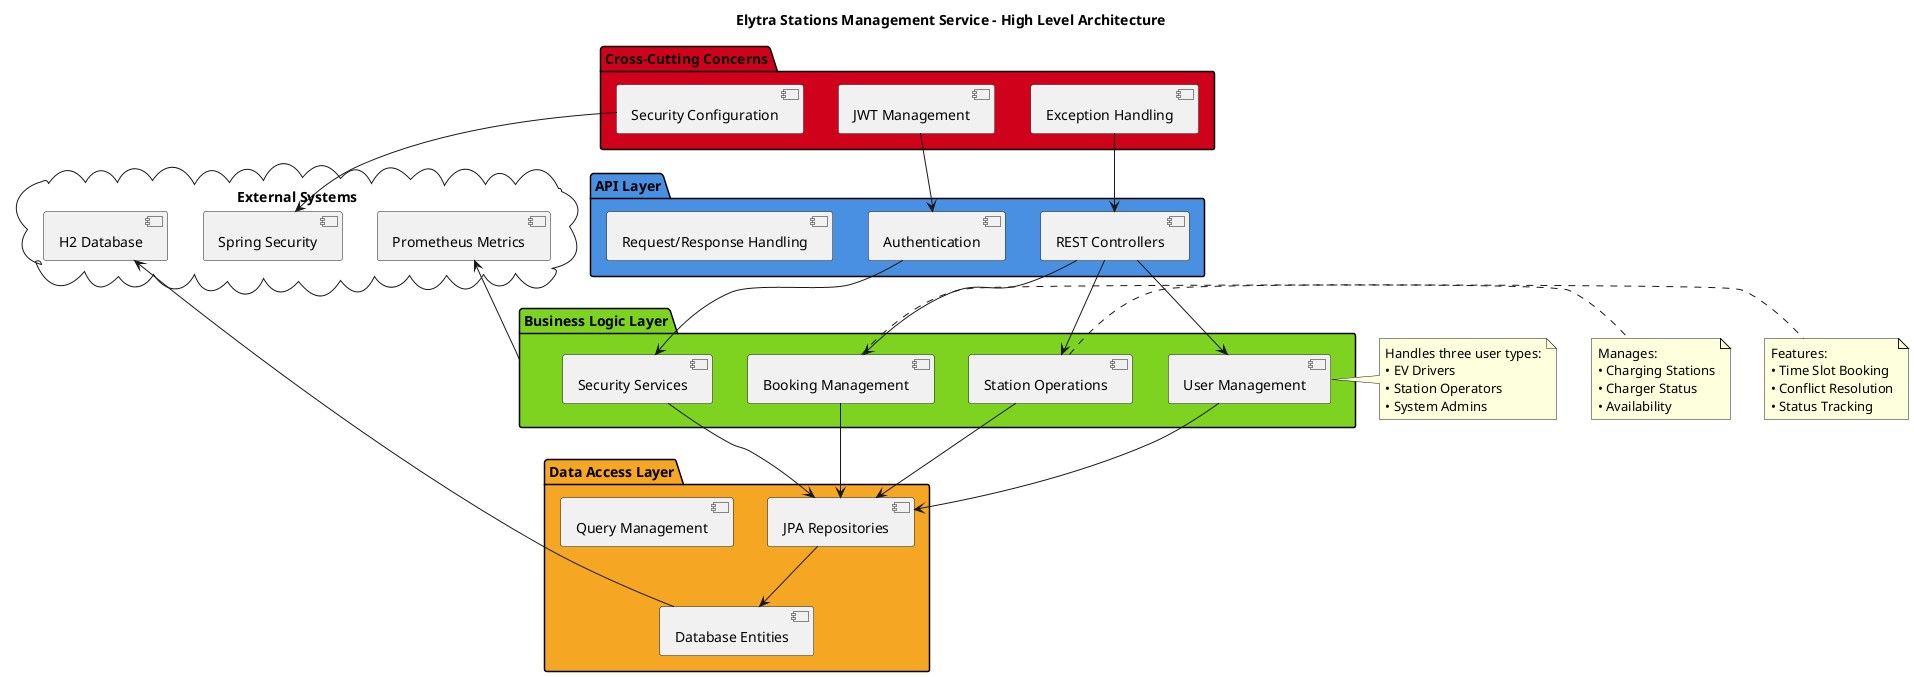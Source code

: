 @startuml Elytra Stations Management Service - High Level Architecture

!define PRIMARY_COLOR #4A90E2
!define SECONDARY_COLOR #7ED321
!define ACCENT_COLOR #F5A623
!define ERROR_COLOR #D0021B

title Elytra Stations Management Service - High Level Architecture

package "API Layer" PRIMARY_COLOR {
    [REST Controllers]
    [Authentication]
    [Request/Response Handling]
}

package "Business Logic Layer" SECONDARY_COLOR {
    [User Management]
    [Station Operations]
    [Booking Management]
    [Security Services]
}

package "Data Access Layer" ACCENT_COLOR {
    [JPA Repositories]
    [Database Entities]
    [Query Management]
}

package "Cross-Cutting Concerns" ERROR_COLOR {
    [Security Configuration]
    [Exception Handling]
    [JWT Management]
}

cloud "External Systems" {
    [H2 Database]
    [Spring Security]
    [Prometheus Metrics]
}

[REST Controllers] --> [User Management]
[REST Controllers] --> [Station Operations]
[REST Controllers] --> [Booking Management]
[Authentication] --> [Security Services]

[User Management] --> [JPA Repositories]
[Station Operations] --> [JPA Repositories]
[Booking Management] --> [JPA Repositories]
[Security Services] --> [JPA Repositories]

[JPA Repositories] --> [Database Entities]
[Database Entities] --> [H2 Database]

[Security Configuration] --> [Spring Security]
[JWT Management] --> [Authentication]
[Exception Handling] --> [REST Controllers]

[Prometheus Metrics] <-- [Business Logic Layer]

note right of [User Management]
  Handles three user types:
  • EV Drivers
  • Station Operators  
  • System Admins
end note

note right of [Station Operations]
  Manages:
  • Charging Stations
  • Charger Status
  • Availability
end note

note right of [Booking Management]
  Features:
  • Time Slot Booking
  • Conflict Resolution
  • Status Tracking
end note

@enduml